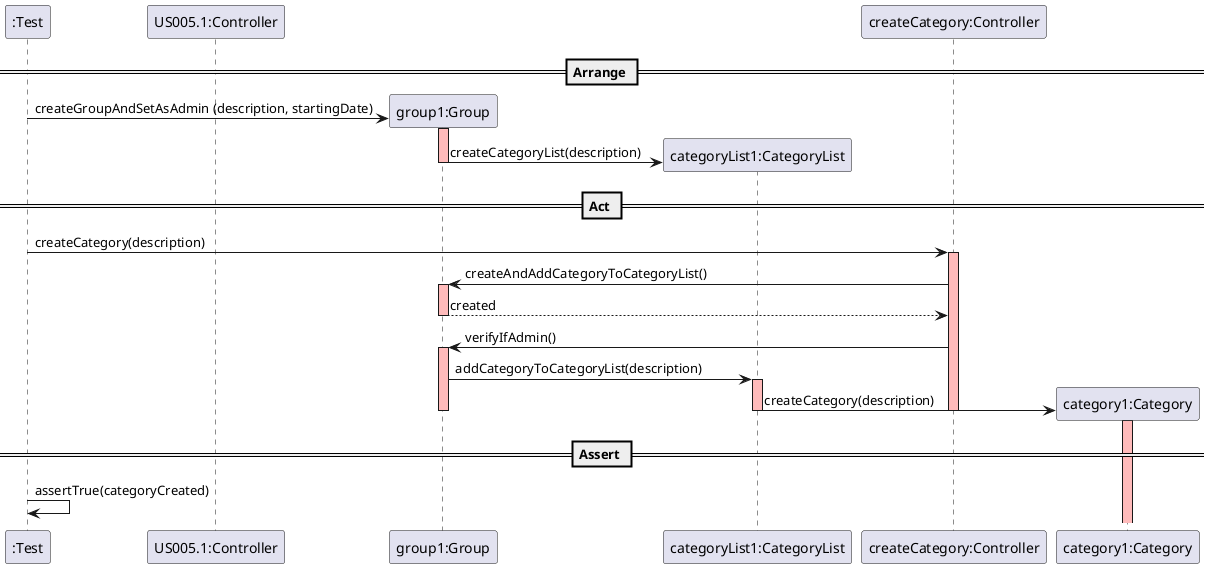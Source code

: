 @startuml
create ":Test"

== Arrange ==
create "US005.1:Controller"
create "group1:Group"
":Test" -> "group1:Group" : createGroupAndSetAsAdmin (description, startingDate)
activate "group1:Group" #FFBBBB
create "categoryList1:CategoryList"
"group1:Group" -> "categoryList1:CategoryList" :  createCategoryList(description)
deactivate "group1:Group" #FFBBBB





== Act ==
":Test" -> "createCategory:Controller" : createCategory(description)
activate "createCategory:Controller" #FFBBBB

"createCategory:Controller" -> "group1:Group" : createAndAddCategoryToCategoryList()
activate "group1:Group" #FFBBBB
"group1:Group" -->"createCategory:Controller" :created
deactivate "group1:Group" #FFBBBB
"createCategory:Controller" -> "group1:Group" : verifyIfAdmin()
activate "group1:Group" #FFBBBB

"group1:Group" -> "categoryList1:CategoryList" : addCategoryToCategoryList(description)
activate "categoryList1:CategoryList" #FFBBBB

create "category1:Category"
"categoryList1:CategoryList" -> "category1:Category"  : createCategory(description)
activate "category1:Category" #FFBBBB

deactivate "createCategory:Controller" #FFBBBB
deactivate "group1:Group" #FFBBBB
deactivate "categoryList1:CategoryList"
deactivate "category1:Category"





== Assert ==
":Test" -> ":Test" : assertTrue(categoryCreated)
@enduml